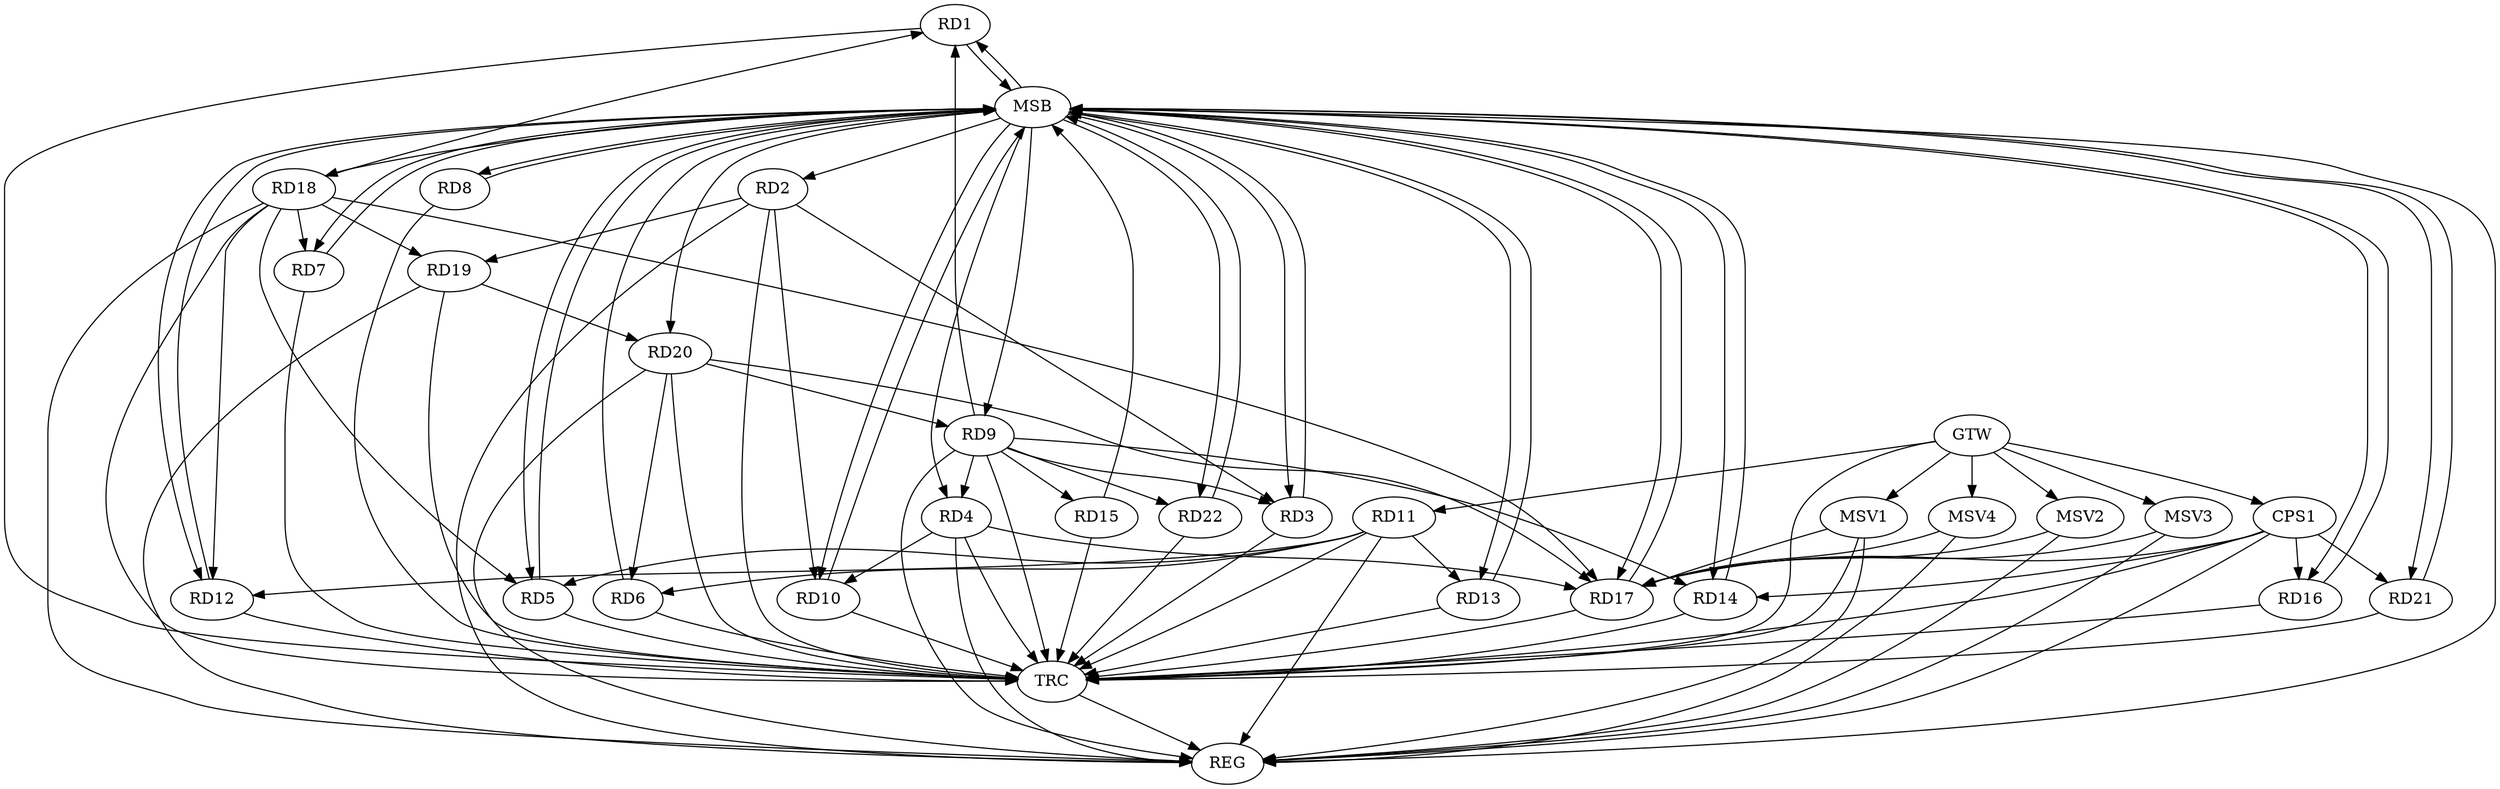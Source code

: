 strict digraph G {
  RD1 [ label="RD1" ];
  RD2 [ label="RD2" ];
  RD3 [ label="RD3" ];
  RD4 [ label="RD4" ];
  RD5 [ label="RD5" ];
  RD6 [ label="RD6" ];
  RD7 [ label="RD7" ];
  RD8 [ label="RD8" ];
  RD9 [ label="RD9" ];
  RD10 [ label="RD10" ];
  RD11 [ label="RD11" ];
  RD12 [ label="RD12" ];
  RD13 [ label="RD13" ];
  RD14 [ label="RD14" ];
  RD15 [ label="RD15" ];
  RD16 [ label="RD16" ];
  RD17 [ label="RD17" ];
  RD18 [ label="RD18" ];
  RD19 [ label="RD19" ];
  RD20 [ label="RD20" ];
  RD21 [ label="RD21" ];
  RD22 [ label="RD22" ];
  CPS1 [ label="CPS1" ];
  GTW [ label="GTW" ];
  REG [ label="REG" ];
  MSB [ label="MSB" ];
  TRC [ label="TRC" ];
  MSV1 [ label="MSV1" ];
  MSV2 [ label="MSV2" ];
  MSV3 [ label="MSV3" ];
  MSV4 [ label="MSV4" ];
  RD9 -> RD1;
  RD18 -> RD1;
  RD2 -> RD3;
  RD2 -> RD10;
  RD2 -> RD19;
  RD9 -> RD3;
  RD9 -> RD4;
  RD4 -> RD10;
  RD4 -> RD17;
  RD11 -> RD5;
  RD18 -> RD5;
  RD11 -> RD6;
  RD20 -> RD6;
  RD18 -> RD7;
  RD9 -> RD14;
  RD9 -> RD15;
  RD20 -> RD9;
  RD9 -> RD22;
  RD11 -> RD12;
  RD11 -> RD13;
  RD18 -> RD12;
  RD18 -> RD17;
  RD20 -> RD17;
  RD18 -> RD19;
  RD19 -> RD20;
  CPS1 -> RD14;
  CPS1 -> RD21;
  CPS1 -> RD17;
  CPS1 -> RD16;
  GTW -> RD11;
  GTW -> CPS1;
  RD2 -> REG;
  RD4 -> REG;
  RD9 -> REG;
  RD11 -> REG;
  RD18 -> REG;
  RD19 -> REG;
  RD20 -> REG;
  CPS1 -> REG;
  RD1 -> MSB;
  MSB -> RD2;
  MSB -> RD13;
  MSB -> RD18;
  MSB -> REG;
  RD3 -> MSB;
  MSB -> RD16;
  RD5 -> MSB;
  MSB -> RD1;
  MSB -> RD21;
  RD6 -> MSB;
  MSB -> RD8;
  RD7 -> MSB;
  MSB -> RD10;
  MSB -> RD17;
  MSB -> RD20;
  MSB -> RD22;
  RD8 -> MSB;
  MSB -> RD12;
  MSB -> RD14;
  RD10 -> MSB;
  RD12 -> MSB;
  MSB -> RD7;
  RD13 -> MSB;
  MSB -> RD4;
  RD14 -> MSB;
  RD15 -> MSB;
  MSB -> RD9;
  RD16 -> MSB;
  MSB -> RD3;
  RD17 -> MSB;
  MSB -> RD5;
  RD21 -> MSB;
  RD22 -> MSB;
  RD1 -> TRC;
  RD2 -> TRC;
  RD3 -> TRC;
  RD4 -> TRC;
  RD5 -> TRC;
  RD6 -> TRC;
  RD7 -> TRC;
  RD8 -> TRC;
  RD9 -> TRC;
  RD10 -> TRC;
  RD11 -> TRC;
  RD12 -> TRC;
  RD13 -> TRC;
  RD14 -> TRC;
  RD15 -> TRC;
  RD16 -> TRC;
  RD17 -> TRC;
  RD18 -> TRC;
  RD19 -> TRC;
  RD20 -> TRC;
  RD21 -> TRC;
  RD22 -> TRC;
  CPS1 -> TRC;
  GTW -> TRC;
  TRC -> REG;
  MSV1 -> RD17;
  GTW -> MSV1;
  MSV1 -> REG;
  MSV1 -> TRC;
  MSV2 -> RD17;
  MSV3 -> RD17;
  GTW -> MSV2;
  MSV2 -> REG;
  GTW -> MSV3;
  MSV3 -> REG;
  MSV4 -> RD17;
  GTW -> MSV4;
  MSV4 -> REG;
}
